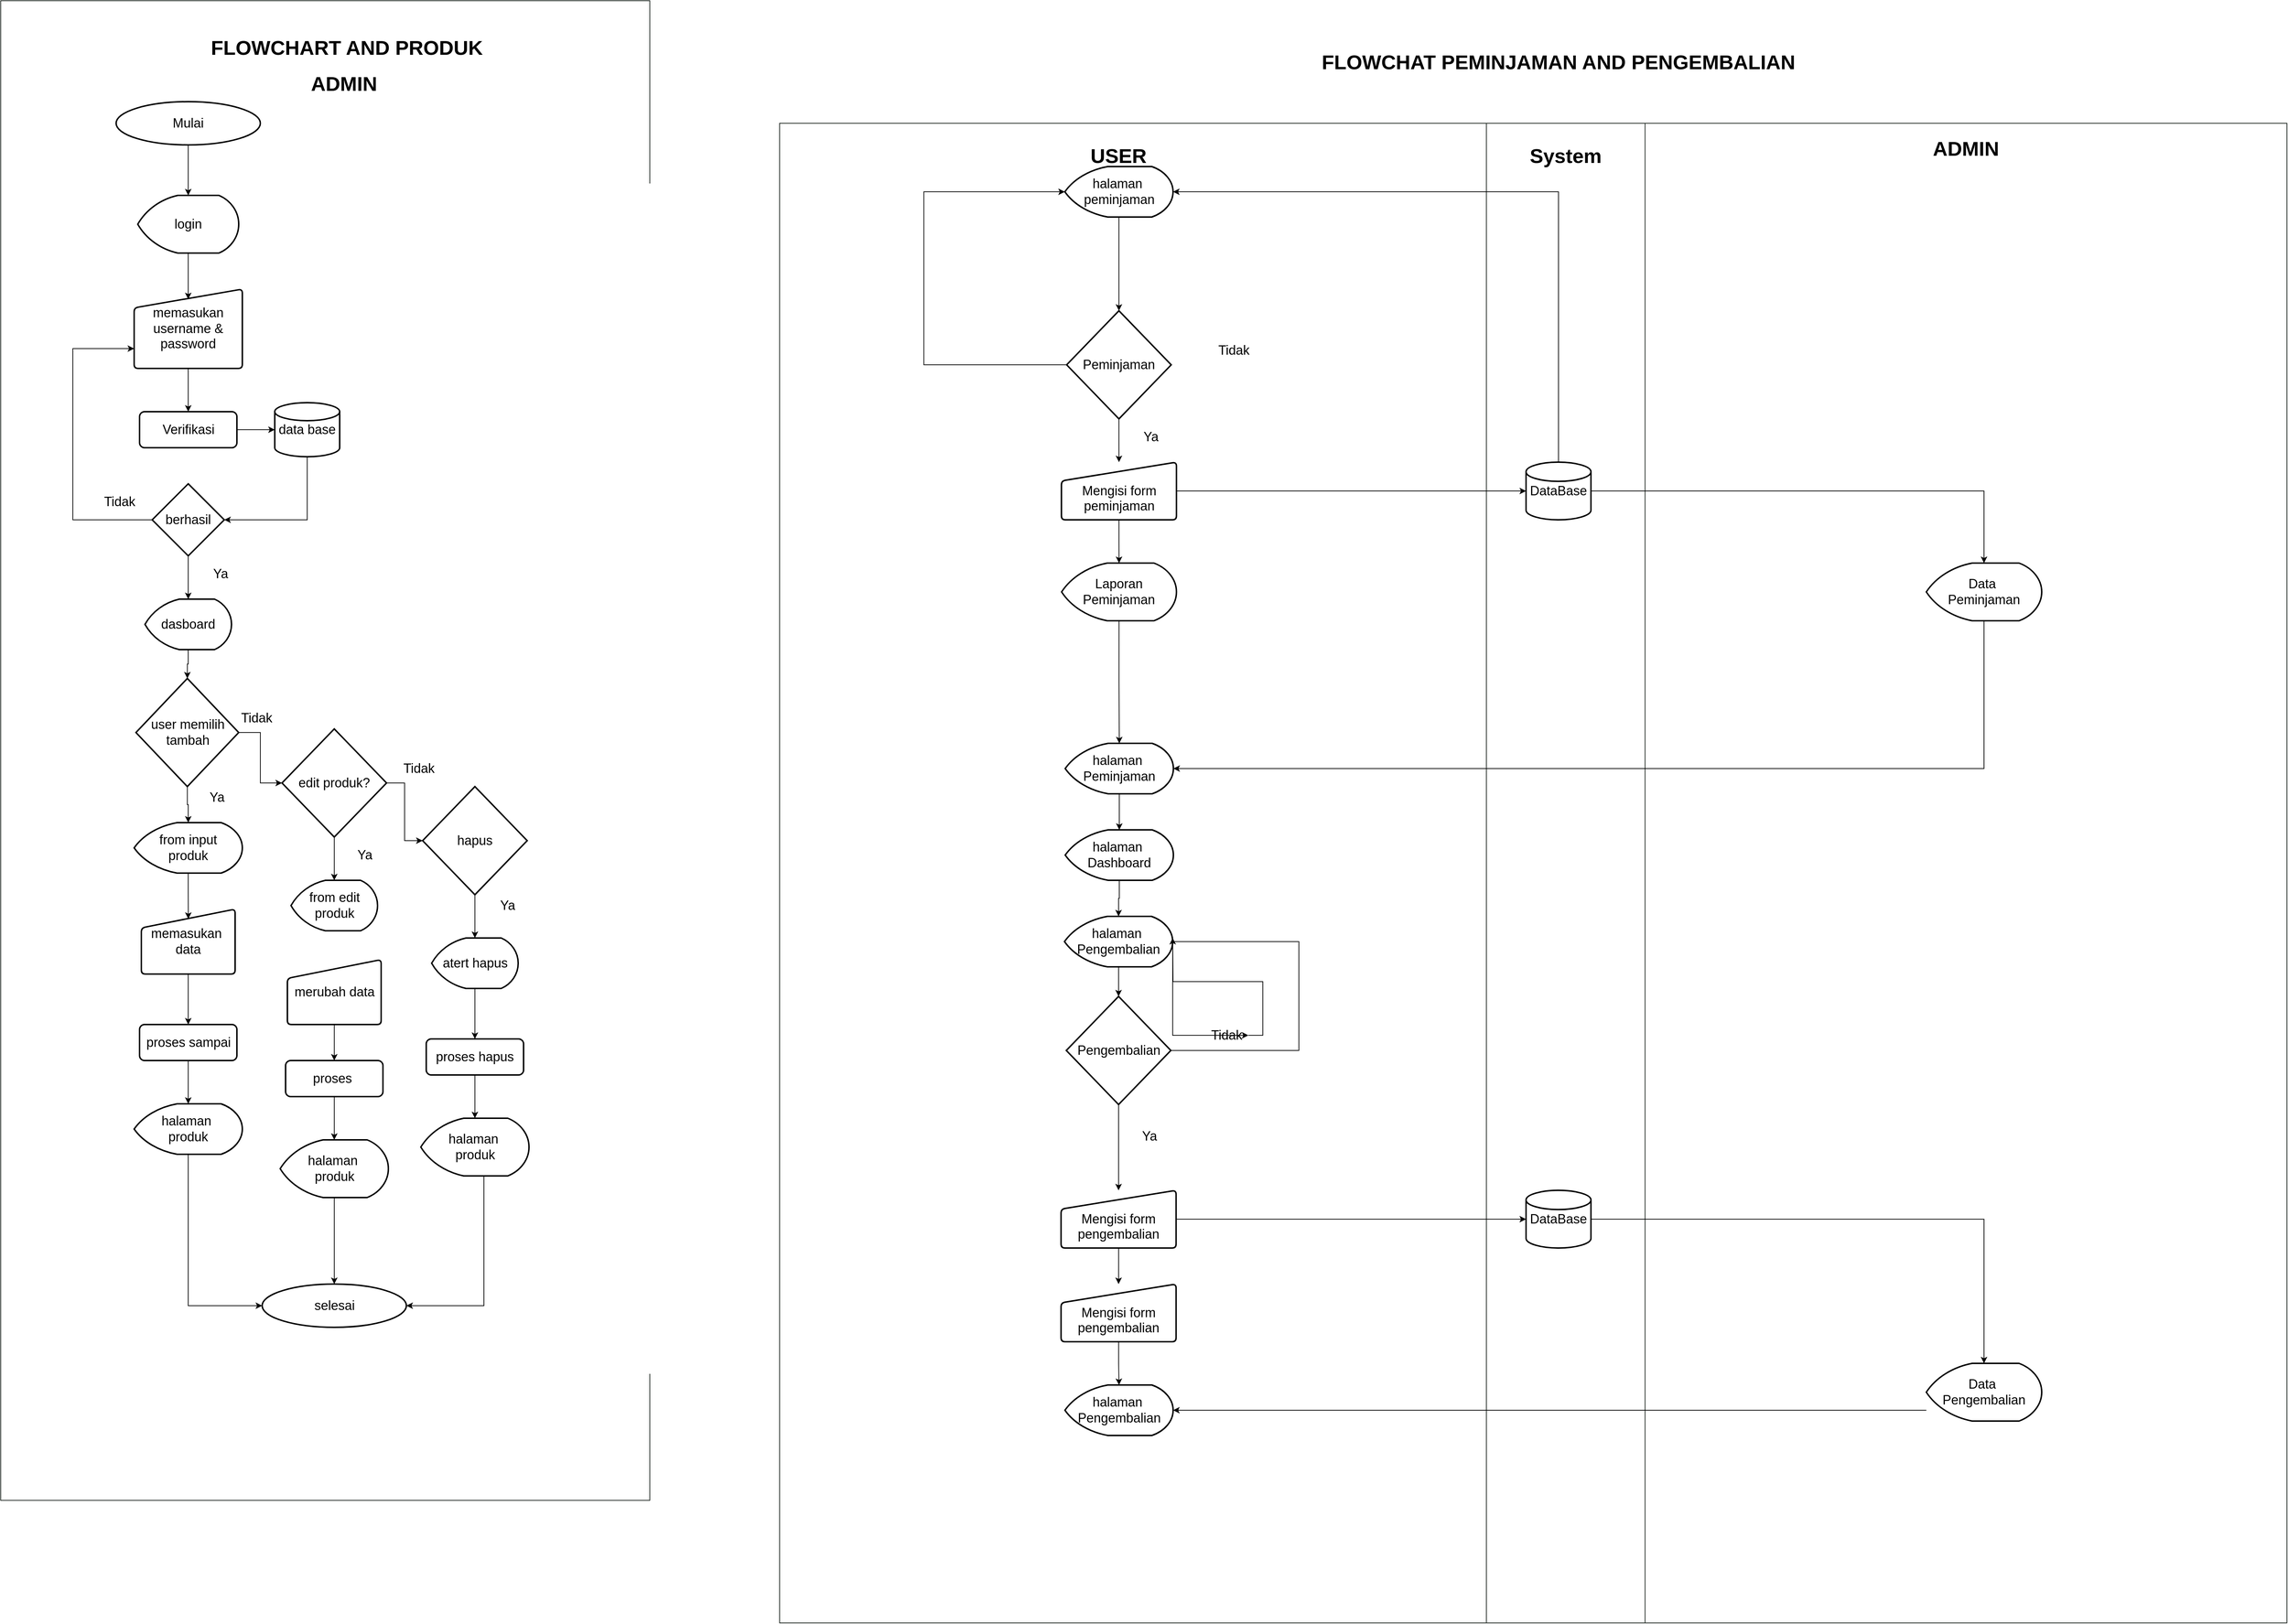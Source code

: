 <mxfile version="26.0.6">
  <diagram name="Page-1" id="b_cmY7nf2SL3D1W9G-qD">
    <mxGraphModel dx="2206" dy="1188" grid="1" gridSize="10" guides="1" tooltips="1" connect="1" arrows="1" fold="1" page="1" pageScale="1" pageWidth="850" pageHeight="1100" math="0" shadow="0">
      <root>
        <mxCell id="0" />
        <mxCell id="1" parent="0" />
        <mxCell id="X5Z6C7hF7MY6zSq2zKzd-147" value="" style="verticalLabelPosition=bottom;verticalAlign=top;html=1;shadow=0;dashed=0;strokeWidth=1;shape=mxgraph.ios.iBgFlat;strokeColor=#18211b;" vertex="1" parent="1">
          <mxGeometry x="2180" y="190" width="220" height="2080" as="geometry" />
        </mxCell>
        <mxCell id="X5Z6C7hF7MY6zSq2zKzd-78" value="" style="verticalLabelPosition=bottom;verticalAlign=top;html=1;shadow=0;dashed=0;strokeWidth=1;shape=mxgraph.ios.iBgFlat;strokeColor=#18211b;" vertex="1" parent="1">
          <mxGeometry x="2400" y="190" width="890" height="2080" as="geometry" />
        </mxCell>
        <mxCell id="X5Z6C7hF7MY6zSq2zKzd-73" value="" style="verticalLabelPosition=bottom;verticalAlign=top;html=1;shadow=0;dashed=0;strokeWidth=1;shape=mxgraph.ios.iBgFlat;strokeColor=#18211b;" vertex="1" parent="1">
          <mxGeometry x="1200" y="190" width="980" height="2080" as="geometry" />
        </mxCell>
        <mxCell id="X5Z6C7hF7MY6zSq2zKzd-2" value="" style="verticalLabelPosition=bottom;verticalAlign=top;html=1;shadow=0;dashed=0;strokeWidth=1;shape=mxgraph.ios.iBgFlat;strokeColor=#18211b;" vertex="1" parent="1">
          <mxGeometry x="120" y="20" width="900" height="2080" as="geometry" />
        </mxCell>
        <mxCell id="X5Z6C7hF7MY6zSq2zKzd-1" value="&lt;span style=&quot;font-size: 28px;&quot;&gt;&lt;b&gt;FLOWCHART AND PRODUK&lt;/b&gt;&lt;/span&gt;" style="text;html=1;align=center;verticalAlign=middle;whiteSpace=wrap;rounded=0;" vertex="1" parent="1">
          <mxGeometry x="380" y="70" width="440" height="30" as="geometry" />
        </mxCell>
        <mxCell id="X5Z6C7hF7MY6zSq2zKzd-3" value="&lt;span style=&quot;font-size: 28px;&quot;&gt;&lt;b&gt;ADMIN&amp;nbsp;&lt;/b&gt;&lt;/span&gt;" style="text;html=1;align=center;verticalAlign=middle;whiteSpace=wrap;rounded=0;" vertex="1" parent="1">
          <mxGeometry x="380" y="120" width="440" height="30" as="geometry" />
        </mxCell>
        <mxCell id="X5Z6C7hF7MY6zSq2zKzd-7" style="edgeStyle=orthogonalEdgeStyle;rounded=0;orthogonalLoop=1;jettySize=auto;html=1;" edge="1" parent="1" source="X5Z6C7hF7MY6zSq2zKzd-4" target="X5Z6C7hF7MY6zSq2zKzd-5">
          <mxGeometry relative="1" as="geometry" />
        </mxCell>
        <mxCell id="X5Z6C7hF7MY6zSq2zKzd-4" value="&lt;font style=&quot;font-size: 18px;&quot;&gt;Mulai&lt;/font&gt;" style="strokeWidth=2;html=1;shape=mxgraph.flowchart.start_1;whiteSpace=wrap;" vertex="1" parent="1">
          <mxGeometry x="280" y="160" width="200" height="60" as="geometry" />
        </mxCell>
        <mxCell id="X5Z6C7hF7MY6zSq2zKzd-5" value="&lt;font style=&quot;font-size: 18px;&quot;&gt;login&lt;/font&gt;" style="strokeWidth=2;html=1;shape=mxgraph.flowchart.display;whiteSpace=wrap;" vertex="1" parent="1">
          <mxGeometry x="310" y="290" width="140" height="80" as="geometry" />
        </mxCell>
        <mxCell id="X5Z6C7hF7MY6zSq2zKzd-14" style="edgeStyle=orthogonalEdgeStyle;rounded=0;orthogonalLoop=1;jettySize=auto;html=1;entryX=0.5;entryY=0;entryDx=0;entryDy=0;" edge="1" parent="1" source="X5Z6C7hF7MY6zSq2zKzd-8" target="X5Z6C7hF7MY6zSq2zKzd-13">
          <mxGeometry relative="1" as="geometry" />
        </mxCell>
        <mxCell id="X5Z6C7hF7MY6zSq2zKzd-8" value="&lt;font style=&quot;font-size: 18px;&quot;&gt;memasukan&lt;/font&gt;&lt;div&gt;&lt;font style=&quot;font-size: 18px;&quot;&gt;username &amp;amp;&lt;/font&gt;&lt;/div&gt;&lt;div&gt;&lt;font style=&quot;font-size: 18px;&quot;&gt;password&lt;/font&gt;&lt;/div&gt;" style="html=1;strokeWidth=2;shape=manualInput;whiteSpace=wrap;rounded=1;size=26;arcSize=11;" vertex="1" parent="1">
          <mxGeometry x="305" y="420" width="150" height="110" as="geometry" />
        </mxCell>
        <mxCell id="X5Z6C7hF7MY6zSq2zKzd-12" style="edgeStyle=orthogonalEdgeStyle;rounded=0;orthogonalLoop=1;jettySize=auto;html=1;entryX=0.5;entryY=0.127;entryDx=0;entryDy=0;entryPerimeter=0;" edge="1" parent="1" source="X5Z6C7hF7MY6zSq2zKzd-5" target="X5Z6C7hF7MY6zSq2zKzd-8">
          <mxGeometry relative="1" as="geometry" />
        </mxCell>
        <mxCell id="X5Z6C7hF7MY6zSq2zKzd-18" style="edgeStyle=orthogonalEdgeStyle;rounded=0;orthogonalLoop=1;jettySize=auto;html=1;" edge="1" parent="1" source="X5Z6C7hF7MY6zSq2zKzd-13" target="X5Z6C7hF7MY6zSq2zKzd-15">
          <mxGeometry relative="1" as="geometry" />
        </mxCell>
        <mxCell id="X5Z6C7hF7MY6zSq2zKzd-13" value="&lt;font style=&quot;font-size: 18px;&quot;&gt;Verifikasi&lt;/font&gt;" style="rounded=1;whiteSpace=wrap;html=1;absoluteArcSize=1;arcSize=14;strokeWidth=2;" vertex="1" parent="1">
          <mxGeometry x="312.5" y="590" width="135" height="50" as="geometry" />
        </mxCell>
        <mxCell id="X5Z6C7hF7MY6zSq2zKzd-15" value="&lt;font style=&quot;font-size: 18px;&quot;&gt;data base&lt;/font&gt;" style="strokeWidth=2;html=1;shape=mxgraph.flowchart.database;whiteSpace=wrap;" vertex="1" parent="1">
          <mxGeometry x="500" y="577.5" width="90" height="75" as="geometry" />
        </mxCell>
        <mxCell id="X5Z6C7hF7MY6zSq2zKzd-32" style="edgeStyle=orthogonalEdgeStyle;rounded=0;orthogonalLoop=1;jettySize=auto;html=1;" edge="1" parent="1" source="X5Z6C7hF7MY6zSq2zKzd-19" target="X5Z6C7hF7MY6zSq2zKzd-28">
          <mxGeometry relative="1" as="geometry" />
        </mxCell>
        <mxCell id="X5Z6C7hF7MY6zSq2zKzd-19" value="&lt;font style=&quot;font-size: 18px;&quot;&gt;berhasil&lt;/font&gt;" style="strokeWidth=2;html=1;shape=mxgraph.flowchart.decision;whiteSpace=wrap;" vertex="1" parent="1">
          <mxGeometry x="330" y="690" width="100" height="100" as="geometry" />
        </mxCell>
        <mxCell id="X5Z6C7hF7MY6zSq2zKzd-28" value="&lt;font style=&quot;font-size: 18px;&quot;&gt;dasboard&lt;/font&gt;" style="strokeWidth=2;html=1;shape=mxgraph.flowchart.display;whiteSpace=wrap;" vertex="1" parent="1">
          <mxGeometry x="320" y="850" width="120" height="70" as="geometry" />
        </mxCell>
        <mxCell id="X5Z6C7hF7MY6zSq2zKzd-37" style="edgeStyle=orthogonalEdgeStyle;rounded=0;orthogonalLoop=1;jettySize=auto;html=1;" edge="1" parent="1" source="X5Z6C7hF7MY6zSq2zKzd-30" target="X5Z6C7hF7MY6zSq2zKzd-31">
          <mxGeometry relative="1" as="geometry" />
        </mxCell>
        <mxCell id="X5Z6C7hF7MY6zSq2zKzd-30" value="&lt;font style=&quot;font-size: 18px;&quot;&gt;user memilih&lt;/font&gt;&lt;div&gt;&lt;font style=&quot;font-size: 18px;&quot;&gt;tambah&lt;/font&gt;&lt;/div&gt;" style="strokeWidth=2;html=1;shape=mxgraph.flowchart.decision;whiteSpace=wrap;" vertex="1" parent="1">
          <mxGeometry x="307.5" y="960" width="142.5" height="150" as="geometry" />
        </mxCell>
        <mxCell id="X5Z6C7hF7MY6zSq2zKzd-31" value="&lt;font style=&quot;font-size: 18px;&quot;&gt;from input&lt;/font&gt;&lt;div&gt;&lt;font style=&quot;font-size: 18px;&quot;&gt;produk&lt;/font&gt;&lt;/div&gt;" style="strokeWidth=2;html=1;shape=mxgraph.flowchart.display;whiteSpace=wrap;" vertex="1" parent="1">
          <mxGeometry x="305" y="1160" width="150" height="70" as="geometry" />
        </mxCell>
        <mxCell id="X5Z6C7hF7MY6zSq2zKzd-36" style="edgeStyle=orthogonalEdgeStyle;rounded=0;orthogonalLoop=1;jettySize=auto;html=1;entryX=0.5;entryY=0;entryDx=0;entryDy=0;entryPerimeter=0;" edge="1" parent="1" source="X5Z6C7hF7MY6zSq2zKzd-28" target="X5Z6C7hF7MY6zSq2zKzd-30">
          <mxGeometry relative="1" as="geometry" />
        </mxCell>
        <mxCell id="X5Z6C7hF7MY6zSq2zKzd-42" style="edgeStyle=orthogonalEdgeStyle;rounded=0;orthogonalLoop=1;jettySize=auto;html=1;entryX=0.5;entryY=0;entryDx=0;entryDy=0;" edge="1" parent="1" source="X5Z6C7hF7MY6zSq2zKzd-38" target="X5Z6C7hF7MY6zSq2zKzd-41">
          <mxGeometry relative="1" as="geometry" />
        </mxCell>
        <mxCell id="X5Z6C7hF7MY6zSq2zKzd-38" value="&lt;font style=&quot;font-size: 18px;&quot;&gt;memasukan&amp;nbsp;&lt;/font&gt;&lt;div&gt;&lt;font style=&quot;font-size: 18px;&quot;&gt;data&lt;/font&gt;&lt;/div&gt;" style="html=1;strokeWidth=2;shape=manualInput;whiteSpace=wrap;rounded=1;size=26;arcSize=11;" vertex="1" parent="1">
          <mxGeometry x="315" y="1280" width="130" height="90" as="geometry" />
        </mxCell>
        <mxCell id="X5Z6C7hF7MY6zSq2zKzd-40" style="edgeStyle=orthogonalEdgeStyle;rounded=0;orthogonalLoop=1;jettySize=auto;html=1;entryX=0.501;entryY=0.15;entryDx=0;entryDy=0;entryPerimeter=0;" edge="1" parent="1" source="X5Z6C7hF7MY6zSq2zKzd-31" target="X5Z6C7hF7MY6zSq2zKzd-38">
          <mxGeometry relative="1" as="geometry" />
        </mxCell>
        <mxCell id="X5Z6C7hF7MY6zSq2zKzd-41" value="&lt;font style=&quot;font-size: 18px;&quot;&gt;proses sampai&lt;/font&gt;" style="rounded=1;whiteSpace=wrap;html=1;absoluteArcSize=1;arcSize=14;strokeWidth=2;" vertex="1" parent="1">
          <mxGeometry x="312.5" y="1440" width="135" height="50" as="geometry" />
        </mxCell>
        <mxCell id="X5Z6C7hF7MY6zSq2zKzd-43" value="&lt;span style=&quot;font-size: 18px;&quot;&gt;halaman&amp;nbsp;&lt;/span&gt;&lt;div&gt;&lt;span style=&quot;font-size: 18px;&quot;&gt;produk&lt;/span&gt;&lt;/div&gt;" style="strokeWidth=2;html=1;shape=mxgraph.flowchart.display;whiteSpace=wrap;" vertex="1" parent="1">
          <mxGeometry x="305" y="1550" width="150" height="70" as="geometry" />
        </mxCell>
        <mxCell id="X5Z6C7hF7MY6zSq2zKzd-44" style="edgeStyle=orthogonalEdgeStyle;rounded=0;orthogonalLoop=1;jettySize=auto;html=1;entryX=0.5;entryY=0;entryDx=0;entryDy=0;entryPerimeter=0;" edge="1" parent="1" source="X5Z6C7hF7MY6zSq2zKzd-41" target="X5Z6C7hF7MY6zSq2zKzd-43">
          <mxGeometry relative="1" as="geometry" />
        </mxCell>
        <mxCell id="X5Z6C7hF7MY6zSq2zKzd-63" style="edgeStyle=orthogonalEdgeStyle;rounded=0;orthogonalLoop=1;jettySize=auto;html=1;" edge="1" parent="1" source="X5Z6C7hF7MY6zSq2zKzd-45" target="X5Z6C7hF7MY6zSq2zKzd-52">
          <mxGeometry relative="1" as="geometry" />
        </mxCell>
        <mxCell id="X5Z6C7hF7MY6zSq2zKzd-45" value="&lt;span style=&quot;font-size: 18px;&quot;&gt;edit produk?&lt;/span&gt;" style="strokeWidth=2;html=1;shape=mxgraph.flowchart.decision;whiteSpace=wrap;" vertex="1" parent="1">
          <mxGeometry x="510" y="1030" width="145" height="150" as="geometry" />
        </mxCell>
        <mxCell id="X5Z6C7hF7MY6zSq2zKzd-46" value="&lt;font style=&quot;font-size: 18px;&quot;&gt;from edit&lt;/font&gt;&lt;div&gt;&lt;font style=&quot;font-size: 18px;&quot;&gt;produk&lt;/font&gt;&lt;/div&gt;" style="strokeWidth=2;html=1;shape=mxgraph.flowchart.display;whiteSpace=wrap;" vertex="1" parent="1">
          <mxGeometry x="522.5" y="1240" width="120" height="70" as="geometry" />
        </mxCell>
        <mxCell id="X5Z6C7hF7MY6zSq2zKzd-47" style="edgeStyle=orthogonalEdgeStyle;rounded=0;orthogonalLoop=1;jettySize=auto;html=1;entryX=0.5;entryY=0;entryDx=0;entryDy=0;entryPerimeter=0;" edge="1" parent="1" source="X5Z6C7hF7MY6zSq2zKzd-45" target="X5Z6C7hF7MY6zSq2zKzd-46">
          <mxGeometry relative="1" as="geometry" />
        </mxCell>
        <mxCell id="X5Z6C7hF7MY6zSq2zKzd-50" style="edgeStyle=orthogonalEdgeStyle;rounded=0;orthogonalLoop=1;jettySize=auto;html=1;entryX=0.5;entryY=0;entryDx=0;entryDy=0;" edge="1" parent="1" source="X5Z6C7hF7MY6zSq2zKzd-48" target="X5Z6C7hF7MY6zSq2zKzd-49">
          <mxGeometry relative="1" as="geometry" />
        </mxCell>
        <mxCell id="X5Z6C7hF7MY6zSq2zKzd-48" value="&lt;span style=&quot;font-size: 18px;&quot;&gt;merubah data&lt;/span&gt;" style="html=1;strokeWidth=2;shape=manualInput;whiteSpace=wrap;rounded=1;size=26;arcSize=11;" vertex="1" parent="1">
          <mxGeometry x="517.5" y="1350" width="130" height="90" as="geometry" />
        </mxCell>
        <mxCell id="X5Z6C7hF7MY6zSq2zKzd-49" value="&lt;font style=&quot;font-size: 18px;&quot;&gt;proses&amp;nbsp;&lt;/font&gt;" style="rounded=1;whiteSpace=wrap;html=1;absoluteArcSize=1;arcSize=14;strokeWidth=2;" vertex="1" parent="1">
          <mxGeometry x="515" y="1490" width="135" height="50" as="geometry" />
        </mxCell>
        <mxCell id="X5Z6C7hF7MY6zSq2zKzd-51" value="&lt;span style=&quot;font-size: 18px;&quot;&gt;halaman&amp;nbsp;&lt;/span&gt;&lt;div&gt;&lt;span style=&quot;font-size: 18px;&quot;&gt;produk&lt;/span&gt;&lt;/div&gt;" style="strokeWidth=2;html=1;shape=mxgraph.flowchart.display;whiteSpace=wrap;" vertex="1" parent="1">
          <mxGeometry x="507.5" y="1600" width="150" height="80" as="geometry" />
        </mxCell>
        <mxCell id="X5Z6C7hF7MY6zSq2zKzd-52" value="&lt;span style=&quot;font-size: 18px;&quot;&gt;hapus&lt;/span&gt;" style="strokeWidth=2;html=1;shape=mxgraph.flowchart.decision;whiteSpace=wrap;" vertex="1" parent="1">
          <mxGeometry x="705" y="1110" width="145" height="150" as="geometry" />
        </mxCell>
        <mxCell id="X5Z6C7hF7MY6zSq2zKzd-58" style="edgeStyle=orthogonalEdgeStyle;rounded=0;orthogonalLoop=1;jettySize=auto;html=1;entryX=0.5;entryY=0;entryDx=0;entryDy=0;" edge="1" parent="1" source="X5Z6C7hF7MY6zSq2zKzd-53" target="X5Z6C7hF7MY6zSq2zKzd-57">
          <mxGeometry relative="1" as="geometry" />
        </mxCell>
        <mxCell id="X5Z6C7hF7MY6zSq2zKzd-53" value="&lt;font style=&quot;font-size: 18px;&quot;&gt;atert hapus&lt;/font&gt;" style="strokeWidth=2;html=1;shape=mxgraph.flowchart.display;whiteSpace=wrap;" vertex="1" parent="1">
          <mxGeometry x="717.5" y="1320" width="120" height="70" as="geometry" />
        </mxCell>
        <mxCell id="X5Z6C7hF7MY6zSq2zKzd-54" style="edgeStyle=orthogonalEdgeStyle;rounded=0;orthogonalLoop=1;jettySize=auto;html=1;entryX=0.5;entryY=0;entryDx=0;entryDy=0;entryPerimeter=0;" edge="1" parent="1" source="X5Z6C7hF7MY6zSq2zKzd-52" target="X5Z6C7hF7MY6zSq2zKzd-53">
          <mxGeometry relative="1" as="geometry" />
        </mxCell>
        <mxCell id="X5Z6C7hF7MY6zSq2zKzd-62" style="edgeStyle=orthogonalEdgeStyle;rounded=0;orthogonalLoop=1;jettySize=auto;html=1;" edge="1" parent="1" source="X5Z6C7hF7MY6zSq2zKzd-57" target="X5Z6C7hF7MY6zSq2zKzd-59">
          <mxGeometry relative="1" as="geometry" />
        </mxCell>
        <mxCell id="X5Z6C7hF7MY6zSq2zKzd-57" value="&lt;font style=&quot;font-size: 18px;&quot;&gt;proses hapus&lt;/font&gt;" style="rounded=1;whiteSpace=wrap;html=1;absoluteArcSize=1;arcSize=14;strokeWidth=2;" vertex="1" parent="1">
          <mxGeometry x="710" y="1460" width="135" height="50" as="geometry" />
        </mxCell>
        <mxCell id="X5Z6C7hF7MY6zSq2zKzd-59" value="&lt;span style=&quot;font-size: 18px;&quot;&gt;halaman&amp;nbsp;&lt;/span&gt;&lt;div&gt;&lt;span style=&quot;font-size: 18px;&quot;&gt;produk&lt;/span&gt;&lt;/div&gt;" style="strokeWidth=2;html=1;shape=mxgraph.flowchart.display;whiteSpace=wrap;" vertex="1" parent="1">
          <mxGeometry x="702.5" y="1570" width="150" height="80" as="geometry" />
        </mxCell>
        <mxCell id="X5Z6C7hF7MY6zSq2zKzd-60" style="edgeStyle=orthogonalEdgeStyle;rounded=0;orthogonalLoop=1;jettySize=auto;html=1;entryX=0.5;entryY=0;entryDx=0;entryDy=0;entryPerimeter=0;" edge="1" parent="1" source="X5Z6C7hF7MY6zSq2zKzd-49" target="X5Z6C7hF7MY6zSq2zKzd-51">
          <mxGeometry relative="1" as="geometry" />
        </mxCell>
        <mxCell id="X5Z6C7hF7MY6zSq2zKzd-65" style="edgeStyle=orthogonalEdgeStyle;rounded=0;orthogonalLoop=1;jettySize=auto;html=1;entryX=0;entryY=0.5;entryDx=0;entryDy=0;entryPerimeter=0;" edge="1" parent="1" source="X5Z6C7hF7MY6zSq2zKzd-30" target="X5Z6C7hF7MY6zSq2zKzd-45">
          <mxGeometry relative="1" as="geometry" />
        </mxCell>
        <mxCell id="X5Z6C7hF7MY6zSq2zKzd-67" value="&lt;font style=&quot;font-size: 18px;&quot;&gt;selesai&lt;/font&gt;" style="strokeWidth=2;html=1;shape=mxgraph.flowchart.start_1;whiteSpace=wrap;" vertex="1" parent="1">
          <mxGeometry x="482.5" y="1800" width="200" height="60" as="geometry" />
        </mxCell>
        <mxCell id="X5Z6C7hF7MY6zSq2zKzd-68" style="edgeStyle=orthogonalEdgeStyle;rounded=0;orthogonalLoop=1;jettySize=auto;html=1;entryX=0;entryY=0.5;entryDx=0;entryDy=0;entryPerimeter=0;" edge="1" parent="1" source="X5Z6C7hF7MY6zSq2zKzd-43" target="X5Z6C7hF7MY6zSq2zKzd-67">
          <mxGeometry relative="1" as="geometry">
            <Array as="points">
              <mxPoint x="380" y="1830" />
            </Array>
          </mxGeometry>
        </mxCell>
        <mxCell id="X5Z6C7hF7MY6zSq2zKzd-69" style="edgeStyle=orthogonalEdgeStyle;rounded=0;orthogonalLoop=1;jettySize=auto;html=1;entryX=0.5;entryY=0;entryDx=0;entryDy=0;entryPerimeter=0;" edge="1" parent="1" source="X5Z6C7hF7MY6zSq2zKzd-51" target="X5Z6C7hF7MY6zSq2zKzd-67">
          <mxGeometry relative="1" as="geometry" />
        </mxCell>
        <mxCell id="X5Z6C7hF7MY6zSq2zKzd-70" style="edgeStyle=orthogonalEdgeStyle;rounded=0;orthogonalLoop=1;jettySize=auto;html=1;entryX=1;entryY=0.5;entryDx=0;entryDy=0;entryPerimeter=0;" edge="1" parent="1" source="X5Z6C7hF7MY6zSq2zKzd-59" target="X5Z6C7hF7MY6zSq2zKzd-67">
          <mxGeometry relative="1" as="geometry">
            <Array as="points">
              <mxPoint x="790" y="1830" />
            </Array>
          </mxGeometry>
        </mxCell>
        <mxCell id="X5Z6C7hF7MY6zSq2zKzd-71" style="edgeStyle=orthogonalEdgeStyle;rounded=0;orthogonalLoop=1;jettySize=auto;html=1;entryX=1;entryY=0.5;entryDx=0;entryDy=0;entryPerimeter=0;" edge="1" parent="1" source="X5Z6C7hF7MY6zSq2zKzd-15" target="X5Z6C7hF7MY6zSq2zKzd-19">
          <mxGeometry relative="1" as="geometry">
            <Array as="points">
              <mxPoint x="545" y="740" />
            </Array>
          </mxGeometry>
        </mxCell>
        <mxCell id="X5Z6C7hF7MY6zSq2zKzd-72" style="edgeStyle=orthogonalEdgeStyle;rounded=0;orthogonalLoop=1;jettySize=auto;html=1;entryX=0;entryY=0.75;entryDx=0;entryDy=0;" edge="1" parent="1" source="X5Z6C7hF7MY6zSq2zKzd-19" target="X5Z6C7hF7MY6zSq2zKzd-8">
          <mxGeometry relative="1" as="geometry">
            <Array as="points">
              <mxPoint x="220" y="740" />
              <mxPoint x="220" y="502" />
            </Array>
          </mxGeometry>
        </mxCell>
        <mxCell id="X5Z6C7hF7MY6zSq2zKzd-74" value="&lt;span style=&quot;font-size: 28px;&quot;&gt;&lt;b&gt;FLOWCHAT PEMINJAMAN AND PENGEMBALIAN&lt;/b&gt;&lt;/span&gt;" style="text;html=1;align=center;verticalAlign=middle;whiteSpace=wrap;rounded=0;" vertex="1" parent="1">
          <mxGeometry x="1840" y="90" width="880" height="30" as="geometry" />
        </mxCell>
        <mxCell id="X5Z6C7hF7MY6zSq2zKzd-79" value="&lt;span style=&quot;font-size: 28px;&quot;&gt;&lt;b&gt;USER&lt;/b&gt;&lt;/span&gt;" style="text;html=1;align=center;verticalAlign=middle;whiteSpace=wrap;rounded=0;" vertex="1" parent="1">
          <mxGeometry x="1450" y="220" width="440" height="30" as="geometry" />
        </mxCell>
        <mxCell id="X5Z6C7hF7MY6zSq2zKzd-80" value="&lt;span style=&quot;font-size: 28px;&quot;&gt;&lt;b&gt;ADMIN&lt;/b&gt;&lt;/span&gt;" style="text;html=1;align=center;verticalAlign=middle;whiteSpace=wrap;rounded=0;" vertex="1" parent="1">
          <mxGeometry x="2625" y="210" width="440" height="30" as="geometry" />
        </mxCell>
        <mxCell id="X5Z6C7hF7MY6zSq2zKzd-83" style="edgeStyle=orthogonalEdgeStyle;rounded=0;orthogonalLoop=1;jettySize=auto;html=1;" edge="1" parent="1" source="X5Z6C7hF7MY6zSq2zKzd-81" target="X5Z6C7hF7MY6zSq2zKzd-82">
          <mxGeometry relative="1" as="geometry" />
        </mxCell>
        <mxCell id="X5Z6C7hF7MY6zSq2zKzd-81" value="&lt;span style=&quot;font-size: 18px;&quot;&gt;halaman&amp;nbsp;&lt;/span&gt;&lt;div&gt;&lt;span style=&quot;font-size: 18px;&quot;&gt;peminjaman&lt;/span&gt;&lt;/div&gt;" style="strokeWidth=2;html=1;shape=mxgraph.flowchart.display;whiteSpace=wrap;" vertex="1" parent="1">
          <mxGeometry x="1595.5" y="250" width="150" height="70" as="geometry" />
        </mxCell>
        <mxCell id="X5Z6C7hF7MY6zSq2zKzd-85" style="edgeStyle=orthogonalEdgeStyle;rounded=0;orthogonalLoop=1;jettySize=auto;html=1;" edge="1" parent="1" source="X5Z6C7hF7MY6zSq2zKzd-82" target="X5Z6C7hF7MY6zSq2zKzd-84">
          <mxGeometry relative="1" as="geometry" />
        </mxCell>
        <mxCell id="X5Z6C7hF7MY6zSq2zKzd-82" value="&lt;span style=&quot;font-size: 18px;&quot;&gt;Peminjaman&lt;/span&gt;" style="strokeWidth=2;html=1;shape=mxgraph.flowchart.decision;whiteSpace=wrap;" vertex="1" parent="1">
          <mxGeometry x="1598" y="450" width="145" height="150" as="geometry" />
        </mxCell>
        <mxCell id="X5Z6C7hF7MY6zSq2zKzd-93" style="edgeStyle=orthogonalEdgeStyle;rounded=0;orthogonalLoop=1;jettySize=auto;html=1;" edge="1" parent="1" source="X5Z6C7hF7MY6zSq2zKzd-84" target="X5Z6C7hF7MY6zSq2zKzd-90">
          <mxGeometry relative="1" as="geometry" />
        </mxCell>
        <mxCell id="X5Z6C7hF7MY6zSq2zKzd-84" value="&lt;div&gt;&lt;font style=&quot;font-size: 18px;&quot;&gt;&lt;br&gt;&lt;/font&gt;&lt;/div&gt;&lt;div&gt;&lt;font style=&quot;font-size: 18px;&quot;&gt;Mengisi form&lt;/font&gt;&lt;/div&gt;&lt;div&gt;&lt;font style=&quot;font-size: 18px;&quot;&gt;peminjaman&lt;/font&gt;&lt;/div&gt;" style="html=1;strokeWidth=2;shape=manualInput;whiteSpace=wrap;rounded=1;size=26;arcSize=11;" vertex="1" parent="1">
          <mxGeometry x="1590.75" y="660" width="159.5" height="80" as="geometry" />
        </mxCell>
        <mxCell id="X5Z6C7hF7MY6zSq2zKzd-149" style="edgeStyle=orthogonalEdgeStyle;rounded=0;orthogonalLoop=1;jettySize=auto;html=1;exitX=1;exitY=0.5;exitDx=0;exitDy=0;exitPerimeter=0;" edge="1" parent="1" source="X5Z6C7hF7MY6zSq2zKzd-87" target="X5Z6C7hF7MY6zSq2zKzd-89">
          <mxGeometry relative="1" as="geometry" />
        </mxCell>
        <mxCell id="X5Z6C7hF7MY6zSq2zKzd-87" value="&lt;font style=&quot;font-size: 18px;&quot;&gt;DataBase&lt;/font&gt;" style="strokeWidth=2;html=1;shape=mxgraph.flowchart.database;whiteSpace=wrap;" vertex="1" parent="1">
          <mxGeometry x="2235" y="660" width="90" height="80" as="geometry" />
        </mxCell>
        <mxCell id="X5Z6C7hF7MY6zSq2zKzd-88" style="edgeStyle=orthogonalEdgeStyle;rounded=0;orthogonalLoop=1;jettySize=auto;html=1;entryX=0;entryY=0.5;entryDx=0;entryDy=0;entryPerimeter=0;" edge="1" parent="1" source="X5Z6C7hF7MY6zSq2zKzd-84" target="X5Z6C7hF7MY6zSq2zKzd-87">
          <mxGeometry relative="1" as="geometry" />
        </mxCell>
        <mxCell id="X5Z6C7hF7MY6zSq2zKzd-89" value="&lt;div&gt;&lt;span style=&quot;font-size: 18px; background-color: transparent; color: light-dark(rgb(0, 0, 0), rgb(255, 255, 255));&quot;&gt;Data&amp;nbsp;&lt;/span&gt;&lt;/div&gt;&lt;div&gt;&lt;font style=&quot;font-size: 18px;&quot;&gt;Peminjaman&lt;/font&gt;&lt;/div&gt;" style="html=1;strokeWidth=2;shape=mxgraph.flowchart.display;whiteSpace=wrap;rounded=1;size=26;arcSize=11;" vertex="1" parent="1">
          <mxGeometry x="2790" y="800" width="160" height="80" as="geometry" />
        </mxCell>
        <mxCell id="X5Z6C7hF7MY6zSq2zKzd-90" value="&lt;div&gt;&lt;font style=&quot;font-size: 18px;&quot;&gt;Laporan&lt;/font&gt;&lt;/div&gt;&lt;div&gt;&lt;font style=&quot;font-size: 18px;&quot;&gt;Peminjaman&lt;/font&gt;&lt;/div&gt;" style="html=1;strokeWidth=2;shape=mxgraph.flowchart.display;whiteSpace=wrap;rounded=1;size=26;arcSize=11;" vertex="1" parent="1">
          <mxGeometry x="1591" y="800" width="159.25" height="80" as="geometry" />
        </mxCell>
        <mxCell id="X5Z6C7hF7MY6zSq2zKzd-94" value="&lt;span style=&quot;font-size: 18px;&quot;&gt;halaman&amp;nbsp;&lt;/span&gt;&lt;div&gt;&lt;span style=&quot;font-size: 18px;&quot;&gt;Dashboard&lt;/span&gt;&lt;/div&gt;" style="strokeWidth=2;html=1;shape=mxgraph.flowchart.display;whiteSpace=wrap;" vertex="1" parent="1">
          <mxGeometry x="1596" y="1170" width="150" height="70" as="geometry" />
        </mxCell>
        <mxCell id="X5Z6C7hF7MY6zSq2zKzd-119" style="edgeStyle=orthogonalEdgeStyle;rounded=0;orthogonalLoop=1;jettySize=auto;html=1;entryX=0.5;entryY=0;entryDx=0;entryDy=0;" edge="1" parent="1" source="X5Z6C7hF7MY6zSq2zKzd-97" target="X5Z6C7hF7MY6zSq2zKzd-117">
          <mxGeometry relative="1" as="geometry">
            <Array as="points">
              <mxPoint x="1670" y="1670" />
              <mxPoint x="1670" y="1670" />
            </Array>
          </mxGeometry>
        </mxCell>
        <mxCell id="X5Z6C7hF7MY6zSq2zKzd-97" value="&lt;span style=&quot;font-size: 18px;&quot;&gt;Pengembalian&lt;/span&gt;" style="strokeWidth=2;html=1;shape=mxgraph.flowchart.decision;whiteSpace=wrap;" vertex="1" parent="1">
          <mxGeometry x="1597.5" y="1401" width="145" height="150" as="geometry" />
        </mxCell>
        <mxCell id="X5Z6C7hF7MY6zSq2zKzd-102" style="edgeStyle=orthogonalEdgeStyle;rounded=0;orthogonalLoop=1;jettySize=auto;html=1;" edge="1" parent="1" source="X5Z6C7hF7MY6zSq2zKzd-100" target="X5Z6C7hF7MY6zSq2zKzd-97">
          <mxGeometry relative="1" as="geometry" />
        </mxCell>
        <mxCell id="X5Z6C7hF7MY6zSq2zKzd-100" value="&lt;span style=&quot;font-size: 18px;&quot;&gt;halaman&amp;nbsp;&lt;/span&gt;&lt;div&gt;&lt;span style=&quot;font-size: 18px;&quot;&gt;Pengembalian&lt;/span&gt;&lt;/div&gt;" style="strokeWidth=2;html=1;shape=mxgraph.flowchart.display;whiteSpace=wrap;" vertex="1" parent="1">
          <mxGeometry x="1595" y="1290" width="150" height="70" as="geometry" />
        </mxCell>
        <mxCell id="X5Z6C7hF7MY6zSq2zKzd-101" style="edgeStyle=orthogonalEdgeStyle;rounded=0;orthogonalLoop=1;jettySize=auto;html=1;entryX=0.5;entryY=0;entryDx=0;entryDy=0;entryPerimeter=0;" edge="1" parent="1" source="X5Z6C7hF7MY6zSq2zKzd-94" target="X5Z6C7hF7MY6zSq2zKzd-100">
          <mxGeometry relative="1" as="geometry" />
        </mxCell>
        <mxCell id="X5Z6C7hF7MY6zSq2zKzd-104" value="&lt;font style=&quot;font-size: 18px;&quot;&gt;Tidak&lt;/font&gt;" style="text;html=1;align=center;verticalAlign=middle;whiteSpace=wrap;rounded=0;" vertex="1" parent="1">
          <mxGeometry x="255" y="700" width="60" height="30" as="geometry" />
        </mxCell>
        <mxCell id="X5Z6C7hF7MY6zSq2zKzd-105" value="&lt;font style=&quot;font-size: 18px;&quot;&gt;Ya&lt;/font&gt;" style="text;html=1;align=center;verticalAlign=middle;whiteSpace=wrap;rounded=0;" vertex="1" parent="1">
          <mxGeometry x="395" y="800" width="60" height="30" as="geometry" />
        </mxCell>
        <mxCell id="X5Z6C7hF7MY6zSq2zKzd-106" value="&lt;font style=&quot;font-size: 18px;&quot;&gt;Tidak&lt;/font&gt;" style="text;html=1;align=center;verticalAlign=middle;whiteSpace=wrap;rounded=0;" vertex="1" parent="1">
          <mxGeometry x="445" y="1000" width="60" height="30" as="geometry" />
        </mxCell>
        <mxCell id="X5Z6C7hF7MY6zSq2zKzd-107" value="&lt;font style=&quot;font-size: 18px;&quot;&gt;Tidak&lt;/font&gt;" style="text;html=1;align=center;verticalAlign=middle;whiteSpace=wrap;rounded=0;" vertex="1" parent="1">
          <mxGeometry x="670" y="1070" width="60" height="30" as="geometry" />
        </mxCell>
        <mxCell id="X5Z6C7hF7MY6zSq2zKzd-108" value="&lt;font style=&quot;font-size: 18px;&quot;&gt;Ya&lt;/font&gt;" style="text;html=1;align=center;verticalAlign=middle;whiteSpace=wrap;rounded=0;" vertex="1" parent="1">
          <mxGeometry x="390" y="1110" width="60" height="30" as="geometry" />
        </mxCell>
        <mxCell id="X5Z6C7hF7MY6zSq2zKzd-109" value="&lt;font style=&quot;font-size: 18px;&quot;&gt;Ya&lt;/font&gt;" style="text;html=1;align=center;verticalAlign=middle;whiteSpace=wrap;rounded=0;" vertex="1" parent="1">
          <mxGeometry x="595" y="1190" width="60" height="30" as="geometry" />
        </mxCell>
        <mxCell id="X5Z6C7hF7MY6zSq2zKzd-110" value="&lt;font style=&quot;font-size: 18px;&quot;&gt;Ya&lt;/font&gt;" style="text;html=1;align=center;verticalAlign=middle;whiteSpace=wrap;rounded=0;" vertex="1" parent="1">
          <mxGeometry x="792.5" y="1260" width="60" height="30" as="geometry" />
        </mxCell>
        <mxCell id="X5Z6C7hF7MY6zSq2zKzd-111" value="&lt;font style=&quot;font-size: 18px;&quot;&gt;Ya&lt;/font&gt;" style="text;html=1;align=center;verticalAlign=middle;whiteSpace=wrap;rounded=0;" vertex="1" parent="1">
          <mxGeometry x="1685" y="610" width="60" height="30" as="geometry" />
        </mxCell>
        <mxCell id="X5Z6C7hF7MY6zSq2zKzd-112" value="&lt;font style=&quot;font-size: 18px;&quot;&gt;Tidak&lt;/font&gt;" style="text;html=1;align=center;verticalAlign=middle;whiteSpace=wrap;rounded=0;" vertex="1" parent="1">
          <mxGeometry x="1800" y="490" width="60" height="30" as="geometry" />
        </mxCell>
        <mxCell id="X5Z6C7hF7MY6zSq2zKzd-115" value="&lt;font style=&quot;font-size: 18px;&quot;&gt;Ya&lt;/font&gt;" style="text;html=1;align=center;verticalAlign=middle;whiteSpace=wrap;rounded=0;" vertex="1" parent="1">
          <mxGeometry x="1682.5" y="1580" width="60" height="30" as="geometry" />
        </mxCell>
        <mxCell id="X5Z6C7hF7MY6zSq2zKzd-123" style="edgeStyle=orthogonalEdgeStyle;rounded=0;orthogonalLoop=1;jettySize=auto;html=1;entryX=0.5;entryY=0;entryDx=0;entryDy=0;" edge="1" parent="1" source="X5Z6C7hF7MY6zSq2zKzd-117" target="X5Z6C7hF7MY6zSq2zKzd-122">
          <mxGeometry relative="1" as="geometry" />
        </mxCell>
        <mxCell id="X5Z6C7hF7MY6zSq2zKzd-141" style="edgeStyle=orthogonalEdgeStyle;rounded=0;orthogonalLoop=1;jettySize=auto;html=1;" edge="1" parent="1" source="X5Z6C7hF7MY6zSq2zKzd-117" target="X5Z6C7hF7MY6zSq2zKzd-120">
          <mxGeometry relative="1" as="geometry">
            <Array as="points">
              <mxPoint x="2300" y="1710" />
              <mxPoint x="2300" y="1710" />
            </Array>
          </mxGeometry>
        </mxCell>
        <mxCell id="X5Z6C7hF7MY6zSq2zKzd-117" value="&lt;div&gt;&lt;font style=&quot;font-size: 18px;&quot;&gt;&lt;br&gt;&lt;/font&gt;&lt;/div&gt;&lt;div&gt;&lt;font style=&quot;font-size: 18px;&quot;&gt;Mengisi form&lt;/font&gt;&lt;/div&gt;&lt;div&gt;&lt;font style=&quot;font-size: 18px;&quot;&gt;pengembalian&lt;/font&gt;&lt;/div&gt;" style="html=1;strokeWidth=2;shape=manualInput;whiteSpace=wrap;rounded=1;size=26;arcSize=11;" vertex="1" parent="1">
          <mxGeometry x="1590.25" y="1670" width="159.5" height="80" as="geometry" />
        </mxCell>
        <mxCell id="X5Z6C7hF7MY6zSq2zKzd-126" style="edgeStyle=orthogonalEdgeStyle;rounded=0;orthogonalLoop=1;jettySize=auto;html=1;entryX=0.5;entryY=0;entryDx=0;entryDy=0;" edge="1" parent="1" source="X5Z6C7hF7MY6zSq2zKzd-120" target="X5Z6C7hF7MY6zSq2zKzd-121">
          <mxGeometry relative="1" as="geometry" />
        </mxCell>
        <mxCell id="X5Z6C7hF7MY6zSq2zKzd-120" value="&lt;font style=&quot;font-size: 18px;&quot;&gt;DataBase&lt;/font&gt;" style="strokeWidth=2;html=1;shape=mxgraph.flowchart.database;whiteSpace=wrap;" vertex="1" parent="1">
          <mxGeometry x="2235" y="1670" width="90" height="80" as="geometry" />
        </mxCell>
        <mxCell id="X5Z6C7hF7MY6zSq2zKzd-121" value="&lt;div&gt;&lt;span style=&quot;font-size: 18px; background-color: transparent; color: light-dark(rgb(0, 0, 0), rgb(255, 255, 255));&quot;&gt;Data&amp;nbsp;&lt;/span&gt;&lt;/div&gt;&lt;div&gt;&lt;font style=&quot;font-size: 18px;&quot;&gt;Pengembalian&lt;/font&gt;&lt;/div&gt;" style="html=1;strokeWidth=2;shape=mxgraph.flowchart.display;whiteSpace=wrap;rounded=1;size=26;arcSize=11;" vertex="1" parent="1">
          <mxGeometry x="2790" y="1910" width="160" height="80" as="geometry" />
        </mxCell>
        <mxCell id="X5Z6C7hF7MY6zSq2zKzd-138" style="edgeStyle=orthogonalEdgeStyle;rounded=0;orthogonalLoop=1;jettySize=auto;html=1;" edge="1" parent="1" source="X5Z6C7hF7MY6zSq2zKzd-122" target="X5Z6C7hF7MY6zSq2zKzd-134">
          <mxGeometry relative="1" as="geometry" />
        </mxCell>
        <mxCell id="X5Z6C7hF7MY6zSq2zKzd-122" value="&lt;div&gt;&lt;font style=&quot;font-size: 18px;&quot;&gt;&lt;br&gt;&lt;/font&gt;&lt;/div&gt;&lt;div&gt;&lt;font style=&quot;font-size: 18px;&quot;&gt;Mengisi form&lt;/font&gt;&lt;/div&gt;&lt;div&gt;&lt;font style=&quot;font-size: 18px;&quot;&gt;pengembalian&lt;/font&gt;&lt;/div&gt;" style="html=1;strokeWidth=2;shape=manualInput;whiteSpace=wrap;rounded=1;size=26;arcSize=11;" vertex="1" parent="1">
          <mxGeometry x="1590.25" y="1800" width="159.5" height="80" as="geometry" />
        </mxCell>
        <mxCell id="X5Z6C7hF7MY6zSq2zKzd-127" value="&lt;span style=&quot;font-size: 18px;&quot;&gt;halaman&amp;nbsp;&lt;/span&gt;&lt;div&gt;&lt;span style=&quot;font-size: 18px;&quot;&gt;Peminjaman&lt;/span&gt;&lt;/div&gt;" style="strokeWidth=2;html=1;shape=mxgraph.flowchart.display;whiteSpace=wrap;" vertex="1" parent="1">
          <mxGeometry x="1596" y="1050" width="150" height="70" as="geometry" />
        </mxCell>
        <mxCell id="X5Z6C7hF7MY6zSq2zKzd-129" style="edgeStyle=orthogonalEdgeStyle;rounded=0;orthogonalLoop=1;jettySize=auto;html=1;entryX=1;entryY=0.5;entryDx=0;entryDy=0;entryPerimeter=0;" edge="1" parent="1" source="X5Z6C7hF7MY6zSq2zKzd-89" target="X5Z6C7hF7MY6zSq2zKzd-127">
          <mxGeometry relative="1" as="geometry">
            <Array as="points">
              <mxPoint x="2870" y="1085" />
            </Array>
          </mxGeometry>
        </mxCell>
        <mxCell id="X5Z6C7hF7MY6zSq2zKzd-131" style="edgeStyle=orthogonalEdgeStyle;rounded=0;orthogonalLoop=1;jettySize=auto;html=1;entryX=0.5;entryY=0;entryDx=0;entryDy=0;entryPerimeter=0;" edge="1" parent="1" source="X5Z6C7hF7MY6zSq2zKzd-127" target="X5Z6C7hF7MY6zSq2zKzd-94">
          <mxGeometry relative="1" as="geometry" />
        </mxCell>
        <mxCell id="X5Z6C7hF7MY6zSq2zKzd-132" style="edgeStyle=orthogonalEdgeStyle;rounded=0;orthogonalLoop=1;jettySize=auto;html=1;entryX=1;entryY=0.5;entryDx=0;entryDy=0;entryPerimeter=0;exitX=1;exitY=0.5;exitDx=0;exitDy=0;exitPerimeter=0;" edge="1" parent="1" source="X5Z6C7hF7MY6zSq2zKzd-116">
          <mxGeometry relative="1" as="geometry">
            <mxPoint x="1742.5" y="1509.997" as="sourcePoint" />
            <mxPoint x="1745" y="1319.92" as="targetPoint" />
            <Array as="points" />
          </mxGeometry>
        </mxCell>
        <mxCell id="X5Z6C7hF7MY6zSq2zKzd-134" value="&lt;span style=&quot;font-size: 18px;&quot;&gt;halaman&amp;nbsp;&lt;/span&gt;&lt;div&gt;&lt;span style=&quot;font-size: 18px;&quot;&gt;Pengembalian&lt;/span&gt;&lt;/div&gt;" style="strokeWidth=2;html=1;shape=mxgraph.flowchart.display;whiteSpace=wrap;" vertex="1" parent="1">
          <mxGeometry x="1595.62" y="1940" width="150" height="70" as="geometry" />
        </mxCell>
        <mxCell id="X5Z6C7hF7MY6zSq2zKzd-140" style="edgeStyle=orthogonalEdgeStyle;rounded=0;orthogonalLoop=1;jettySize=auto;html=1;entryX=1;entryY=0.5;entryDx=0;entryDy=0;entryPerimeter=0;" edge="1" parent="1" source="X5Z6C7hF7MY6zSq2zKzd-121" target="X5Z6C7hF7MY6zSq2zKzd-134">
          <mxGeometry relative="1" as="geometry">
            <Array as="points">
              <mxPoint x="2485" y="1975" />
            </Array>
          </mxGeometry>
        </mxCell>
        <mxCell id="X5Z6C7hF7MY6zSq2zKzd-142" style="edgeStyle=orthogonalEdgeStyle;rounded=0;orthogonalLoop=1;jettySize=auto;html=1;exitX=0.5;exitY=1;exitDx=0;exitDy=0;exitPerimeter=0;" edge="1" parent="1" source="X5Z6C7hF7MY6zSq2zKzd-127" target="X5Z6C7hF7MY6zSq2zKzd-127">
          <mxGeometry relative="1" as="geometry" />
        </mxCell>
        <mxCell id="X5Z6C7hF7MY6zSq2zKzd-145" style="edgeStyle=orthogonalEdgeStyle;rounded=0;orthogonalLoop=1;jettySize=auto;html=1;exitX=0;exitY=0.5;exitDx=0;exitDy=0;exitPerimeter=0;entryX=0;entryY=0.5;entryDx=0;entryDy=0;entryPerimeter=0;" edge="1" parent="1" source="X5Z6C7hF7MY6zSq2zKzd-82" target="X5Z6C7hF7MY6zSq2zKzd-81">
          <mxGeometry relative="1" as="geometry">
            <Array as="points">
              <mxPoint x="1400" y="525" />
              <mxPoint x="1400" y="285" />
            </Array>
          </mxGeometry>
        </mxCell>
        <mxCell id="X5Z6C7hF7MY6zSq2zKzd-146" style="edgeStyle=orthogonalEdgeStyle;rounded=0;orthogonalLoop=1;jettySize=auto;html=1;exitX=0.5;exitY=0;exitDx=0;exitDy=0;exitPerimeter=0;entryX=1;entryY=0.5;entryDx=0;entryDy=0;entryPerimeter=0;" edge="1" parent="1" source="X5Z6C7hF7MY6zSq2zKzd-87" target="X5Z6C7hF7MY6zSq2zKzd-81">
          <mxGeometry relative="1" as="geometry" />
        </mxCell>
        <mxCell id="X5Z6C7hF7MY6zSq2zKzd-148" value="&lt;span style=&quot;font-size: 28px;&quot;&gt;&lt;b&gt;System&lt;/b&gt;&lt;/span&gt;" style="text;html=1;align=center;verticalAlign=middle;whiteSpace=wrap;rounded=0;" vertex="1" parent="1">
          <mxGeometry x="2190" y="220" width="200" height="30" as="geometry" />
        </mxCell>
        <mxCell id="X5Z6C7hF7MY6zSq2zKzd-150" style="edgeStyle=orthogonalEdgeStyle;rounded=0;orthogonalLoop=1;jettySize=auto;html=1;exitX=0.5;exitY=1;exitDx=0;exitDy=0;exitPerimeter=0;entryX=0.5;entryY=0;entryDx=0;entryDy=0;entryPerimeter=0;" edge="1" parent="1" source="X5Z6C7hF7MY6zSq2zKzd-90" target="X5Z6C7hF7MY6zSq2zKzd-127">
          <mxGeometry relative="1" as="geometry" />
        </mxCell>
        <mxCell id="X5Z6C7hF7MY6zSq2zKzd-152" value="" style="edgeStyle=orthogonalEdgeStyle;rounded=0;orthogonalLoop=1;jettySize=auto;html=1;entryX=1;entryY=0.5;entryDx=0;entryDy=0;entryPerimeter=0;exitX=1;exitY=0.5;exitDx=0;exitDy=0;exitPerimeter=0;" edge="1" parent="1" source="X5Z6C7hF7MY6zSq2zKzd-97" target="X5Z6C7hF7MY6zSq2zKzd-116">
          <mxGeometry relative="1" as="geometry">
            <mxPoint x="1743" y="1476" as="sourcePoint" />
            <mxPoint x="1745" y="1319.92" as="targetPoint" />
            <Array as="points">
              <mxPoint x="1920" y="1476" />
              <mxPoint x="1920" y="1325" />
              <mxPoint x="1745" y="1325" />
            </Array>
          </mxGeometry>
        </mxCell>
        <mxCell id="X5Z6C7hF7MY6zSq2zKzd-116" value="&lt;font style=&quot;font-size: 18px;&quot;&gt;Tidak&lt;/font&gt;" style="text;html=1;align=center;verticalAlign=middle;whiteSpace=wrap;rounded=0;" vertex="1" parent="1">
          <mxGeometry x="1790" y="1440" width="60" height="30" as="geometry" />
        </mxCell>
      </root>
    </mxGraphModel>
  </diagram>
</mxfile>
